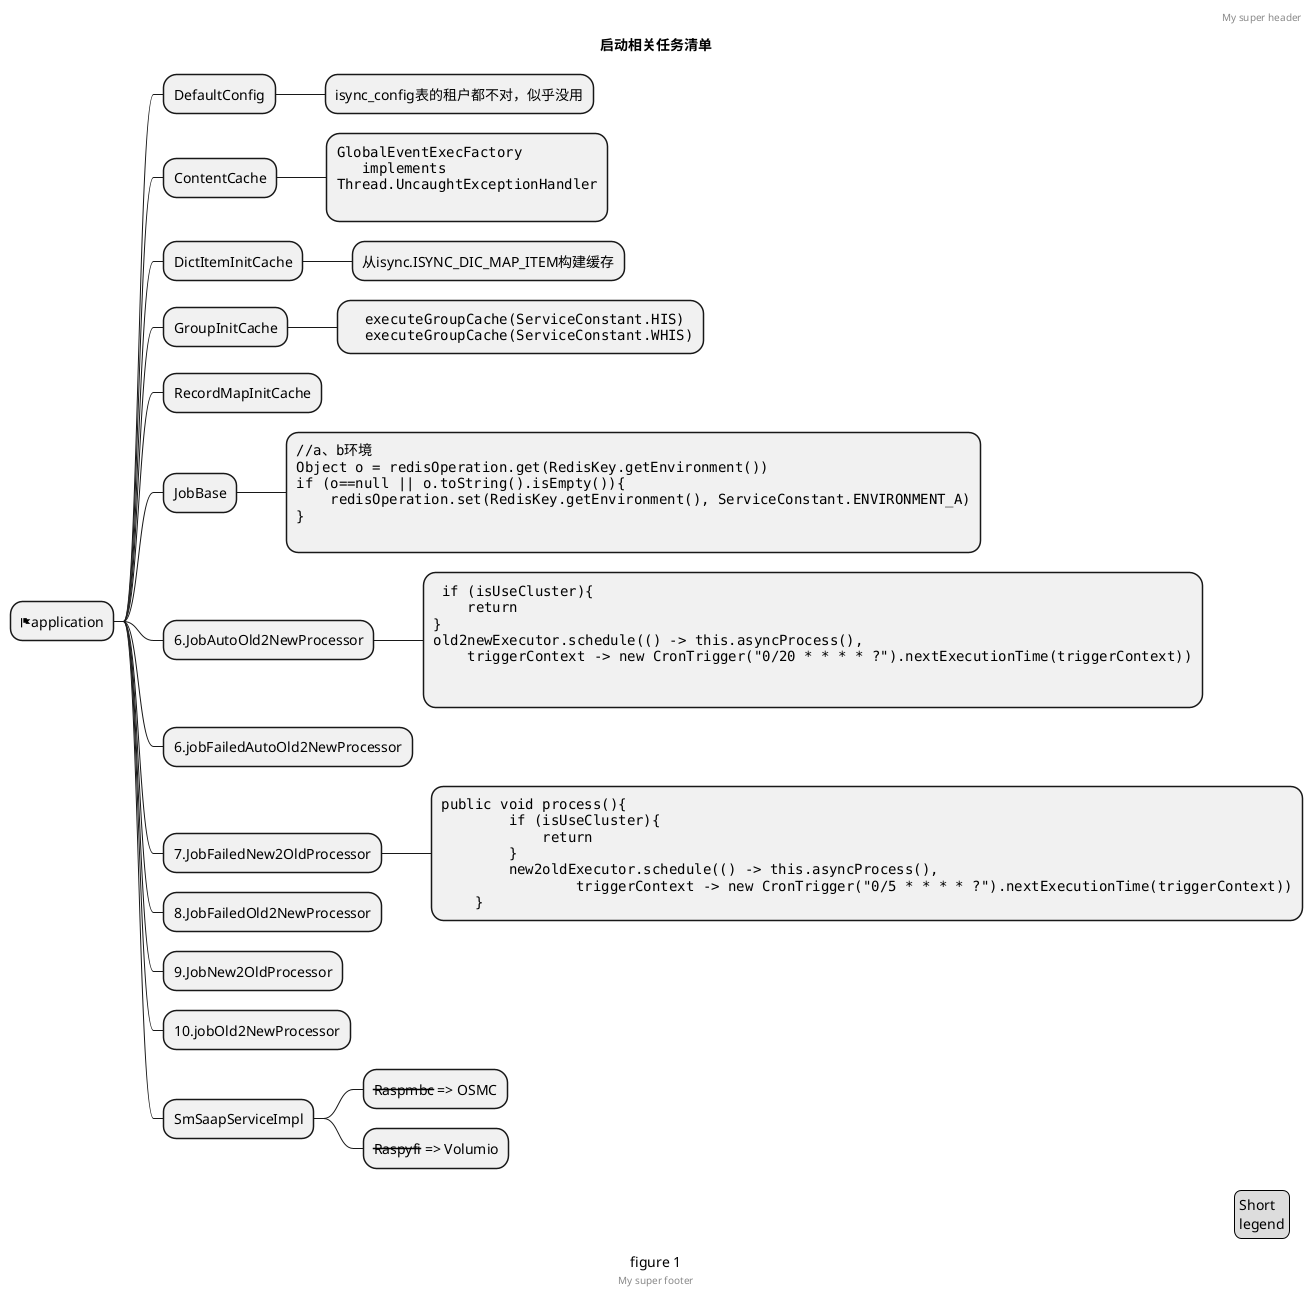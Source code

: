 @startmindmap
'https://plantuml.com/mindmap-diagram

caption figure 1
title 启动相关任务清单

* <&flag>application
** DefaultConfig
*** isync_config表的租户都不对，似乎没用
** ContentCache
***:<code>
GlobalEventExecFactory
   implements
Thread.UncaughtExceptionHandler
</code>
;

** DictItemInitCache
*** 从isync.ISYNC_DIC_MAP_ITEM构建缓存
** GroupInitCache
***:<code>
  executeGroupCache(ServiceConstant.HIS)
  executeGroupCache(ServiceConstant.WHIS)
</code>;
** RecordMapInitCache
** JobBase
***:<code>
//a、b环境
Object o = redisOperation.get(RedisKey.getEnvironment())
if (o==null || o.toString().isEmpty()){
    redisOperation.set(RedisKey.getEnvironment(), ServiceConstant.ENVIRONMENT_A)
}
</code>
;
** 6.JobAutoOld2NewProcessor
***:<code>
 if (isUseCluster){
    return
}
old2newExecutor.schedule(() -> this.asyncProcess(),
    triggerContext -> new CronTrigger("0/20 * * * * ?").nextExecutionTime(triggerContext))

;
** 6.jobFailedAutoOld2NewProcessor
** 7.JobFailedNew2OldProcessor
***:<code>
public void process(){
        if (isUseCluster){
            return
        }
        new2oldExecutor.schedule(() -> this.asyncProcess(),
                triggerContext -> new CronTrigger("0/5 * * * * ?").nextExecutionTime(triggerContext))
    }
</code>;
** 8.JobFailedOld2NewProcessor

** 9.JobNew2OldProcessor
** 10.jobOld2NewProcessor

** SmSaapServiceImpl

*** <s>Raspmbc</s> => OSMC
*** <s>Raspyfi</s> => Volumio

header
My super header
endheader

center footer My super footer

legend right
  Short
  legend
endlegend
@endmindmap
